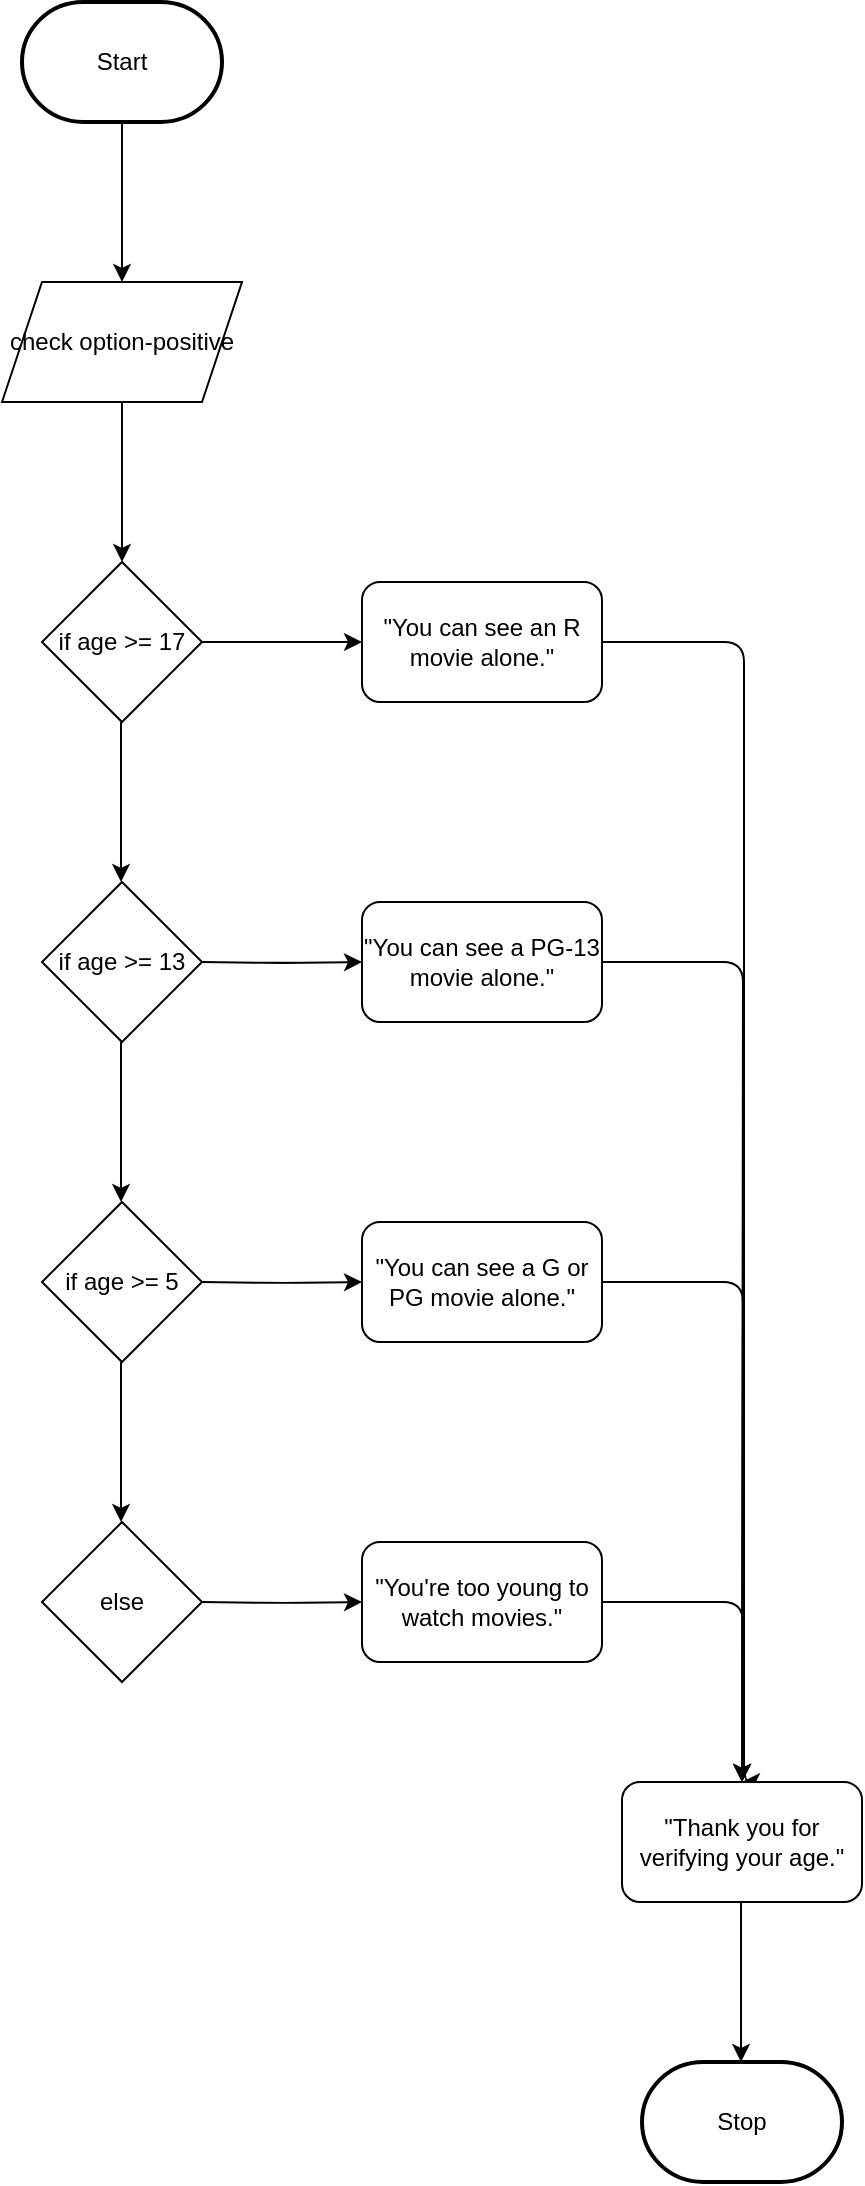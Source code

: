 <mxfile>
    <diagram id="HIP3nbAZw_EuaXWnEj3U" name="Page-1">
        <mxGraphModel dx="772" dy="613" grid="1" gridSize="10" guides="1" tooltips="1" connect="1" arrows="1" fold="1" page="1" pageScale="1" pageWidth="850" pageHeight="1100" math="0" shadow="0">
            <root>
                <mxCell id="0"/>
                <mxCell id="1" parent="0"/>
                <mxCell id="34" style="edgeStyle=none;html=1;exitX=0.5;exitY=1;exitDx=0;exitDy=0;exitPerimeter=0;entryX=0.5;entryY=0;entryDx=0;entryDy=0;" edge="1" parent="1" source="35">
                    <mxGeometry relative="1" as="geometry">
                        <mxPoint x="230" y="350" as="targetPoint"/>
                    </mxGeometry>
                </mxCell>
                <mxCell id="35" value="Start" style="strokeWidth=2;html=1;shape=mxgraph.flowchart.terminator;whiteSpace=wrap;" vertex="1" parent="1">
                    <mxGeometry x="180" y="210" width="100" height="60" as="geometry"/>
                </mxCell>
                <mxCell id="36" style="edgeStyle=none;html=1;exitX=0.5;exitY=1;exitDx=0;exitDy=0;entryX=0.5;entryY=0;entryDx=0;entryDy=0;" edge="1" parent="1" target="37">
                    <mxGeometry relative="1" as="geometry">
                        <mxPoint x="230" y="410" as="sourcePoint"/>
                    </mxGeometry>
                </mxCell>
                <mxCell id="37" value="if age &amp;gt;= 17" style="rhombus;whiteSpace=wrap;html=1;" vertex="1" parent="1">
                    <mxGeometry x="190" y="490" width="80" height="80" as="geometry"/>
                </mxCell>
                <mxCell id="38" style="edgeStyle=orthogonalEdgeStyle;html=1;exitX=1;exitY=0.5;exitDx=0;exitDy=0;entryX=0;entryY=0.5;entryDx=0;entryDy=0;" edge="1" parent="1" source="37" target="41">
                    <mxGeometry relative="1" as="geometry">
                        <mxPoint x="410" y="460" as="targetPoint"/>
                    </mxGeometry>
                </mxCell>
                <mxCell id="39" value="check option-positive" style="shape=parallelogram;perimeter=parallelogramPerimeter;whiteSpace=wrap;html=1;fixedSize=1;" vertex="1" parent="1">
                    <mxGeometry x="170" y="350" width="120" height="60" as="geometry"/>
                </mxCell>
                <mxCell id="40" style="edgeStyle=orthogonalEdgeStyle;html=1;exitX=1;exitY=0.5;exitDx=0;exitDy=0;" edge="1" parent="1" source="41">
                    <mxGeometry relative="1" as="geometry">
                        <mxPoint x="540" y="1100" as="targetPoint"/>
                        <mxPoint x="540" y="530" as="sourcePoint"/>
                        <Array as="points">
                            <mxPoint x="541" y="530"/>
                        </Array>
                    </mxGeometry>
                </mxCell>
                <mxCell id="41" value="&quot;You can see an R movie alone.&quot;" style="rounded=1;whiteSpace=wrap;html=1;" vertex="1" parent="1">
                    <mxGeometry x="350" y="500" width="120" height="60" as="geometry"/>
                </mxCell>
                <mxCell id="42" style="edgeStyle=none;html=1;exitX=0.5;exitY=1;exitDx=0;exitDy=0;entryX=0.5;entryY=0;entryDx=0;entryDy=0;" edge="1" parent="1">
                    <mxGeometry relative="1" as="geometry">
                        <mxPoint x="229.5" y="570" as="sourcePoint"/>
                        <mxPoint x="229.5" y="650" as="targetPoint"/>
                    </mxGeometry>
                </mxCell>
                <mxCell id="43" value="if age &amp;gt;= 13" style="rhombus;whiteSpace=wrap;html=1;" vertex="1" parent="1">
                    <mxGeometry x="190" y="650" width="80" height="80" as="geometry"/>
                </mxCell>
                <mxCell id="44" style="edgeStyle=orthogonalEdgeStyle;html=1;exitX=1;exitY=0.5;exitDx=0;exitDy=0;entryX=0;entryY=0.5;entryDx=0;entryDy=0;" edge="1" parent="1" target="46">
                    <mxGeometry relative="1" as="geometry">
                        <mxPoint x="410" y="620" as="targetPoint"/>
                        <mxPoint x="270" y="690" as="sourcePoint"/>
                    </mxGeometry>
                </mxCell>
                <mxCell id="45" style="edgeStyle=orthogonalEdgeStyle;html=1;entryX=0.5;entryY=0;entryDx=0;entryDy=0;entryPerimeter=0;" edge="1" parent="1" source="46">
                    <mxGeometry relative="1" as="geometry">
                        <mxPoint x="540" y="1100" as="targetPoint"/>
                    </mxGeometry>
                </mxCell>
                <mxCell id="46" value="&quot;You can see a PG-13 movie alone.&quot;" style="rounded=1;whiteSpace=wrap;html=1;" vertex="1" parent="1">
                    <mxGeometry x="350" y="660" width="120" height="60" as="geometry"/>
                </mxCell>
                <mxCell id="47" style="edgeStyle=none;html=1;exitX=0.5;exitY=1;exitDx=0;exitDy=0;entryX=0.5;entryY=0;entryDx=0;entryDy=0;" edge="1" parent="1">
                    <mxGeometry relative="1" as="geometry">
                        <mxPoint x="229.5" y="730" as="sourcePoint"/>
                        <mxPoint x="229.5" y="810" as="targetPoint"/>
                    </mxGeometry>
                </mxCell>
                <mxCell id="48" value="if age &amp;gt;= 5" style="rhombus;whiteSpace=wrap;html=1;" vertex="1" parent="1">
                    <mxGeometry x="190" y="810" width="80" height="80" as="geometry"/>
                </mxCell>
                <mxCell id="49" style="edgeStyle=orthogonalEdgeStyle;html=1;exitX=1;exitY=0.5;exitDx=0;exitDy=0;entryX=0;entryY=0.5;entryDx=0;entryDy=0;" edge="1" parent="1" target="51">
                    <mxGeometry relative="1" as="geometry">
                        <mxPoint x="410" y="780" as="targetPoint"/>
                        <mxPoint x="270" y="850" as="sourcePoint"/>
                    </mxGeometry>
                </mxCell>
                <mxCell id="50" style="edgeStyle=orthogonalEdgeStyle;html=1;exitX=1;exitY=0.5;exitDx=0;exitDy=0;" edge="1" parent="1" source="51">
                    <mxGeometry relative="1" as="geometry">
                        <mxPoint x="540" y="1100" as="targetPoint"/>
                    </mxGeometry>
                </mxCell>
                <mxCell id="51" value="&quot;You can see a G or PG movie alone.&quot;" style="rounded=1;whiteSpace=wrap;html=1;" vertex="1" parent="1">
                    <mxGeometry x="350" y="820" width="120" height="60" as="geometry"/>
                </mxCell>
                <mxCell id="52" style="edgeStyle=none;html=1;exitX=0.5;exitY=1;exitDx=0;exitDy=0;entryX=0.5;entryY=0;entryDx=0;entryDy=0;" edge="1" parent="1">
                    <mxGeometry relative="1" as="geometry">
                        <mxPoint x="229.5" y="890" as="sourcePoint"/>
                        <mxPoint x="229.5" y="970" as="targetPoint"/>
                    </mxGeometry>
                </mxCell>
                <mxCell id="53" value="else" style="rhombus;whiteSpace=wrap;html=1;" vertex="1" parent="1">
                    <mxGeometry x="190" y="970" width="80" height="80" as="geometry"/>
                </mxCell>
                <mxCell id="54" style="edgeStyle=orthogonalEdgeStyle;html=1;exitX=1;exitY=0.5;exitDx=0;exitDy=0;entryX=0;entryY=0.5;entryDx=0;entryDy=0;" edge="1" parent="1" target="56">
                    <mxGeometry relative="1" as="geometry">
                        <mxPoint x="410" y="940" as="targetPoint"/>
                        <mxPoint x="270" y="1010" as="sourcePoint"/>
                    </mxGeometry>
                </mxCell>
                <mxCell id="55" style="edgeStyle=orthogonalEdgeStyle;html=1;exitX=1;exitY=0.5;exitDx=0;exitDy=0;" edge="1" parent="1" source="56">
                    <mxGeometry relative="1" as="geometry">
                        <mxPoint x="540" y="1100" as="targetPoint"/>
                    </mxGeometry>
                </mxCell>
                <mxCell id="56" value="&quot;You&#39;re too young to watch movies.&quot;" style="rounded=1;whiteSpace=wrap;html=1;" vertex="1" parent="1">
                    <mxGeometry x="350" y="980" width="120" height="60" as="geometry"/>
                </mxCell>
                <mxCell id="57" value="Stop" style="strokeWidth=2;html=1;shape=mxgraph.flowchart.terminator;whiteSpace=wrap;" vertex="1" parent="1">
                    <mxGeometry x="490" y="1240" width="100" height="60" as="geometry"/>
                </mxCell>
                <mxCell id="58" value="&quot;Thank you for verifying your age.&quot;" style="rounded=1;whiteSpace=wrap;html=1;" vertex="1" parent="1">
                    <mxGeometry x="480" y="1100" width="120" height="60" as="geometry"/>
                </mxCell>
                <mxCell id="59" style="edgeStyle=none;html=1;exitX=0.5;exitY=1;exitDx=0;exitDy=0;entryX=0.5;entryY=0;entryDx=0;entryDy=0;" edge="1" parent="1">
                    <mxGeometry relative="1" as="geometry">
                        <mxPoint x="539.5" y="1160" as="sourcePoint"/>
                        <mxPoint x="539.5" y="1240" as="targetPoint"/>
                    </mxGeometry>
                </mxCell>
            </root>
        </mxGraphModel>
    </diagram>
</mxfile>